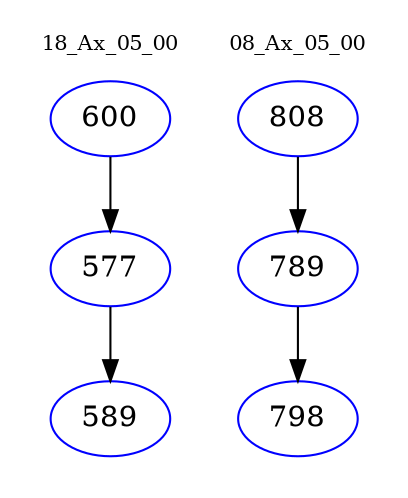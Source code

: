digraph{
subgraph cluster_0 {
color = white
label = "18_Ax_05_00";
fontsize=10;
T0_600 [label="600", color="blue"]
T0_600 -> T0_577 [color="black"]
T0_577 [label="577", color="blue"]
T0_577 -> T0_589 [color="black"]
T0_589 [label="589", color="blue"]
}
subgraph cluster_1 {
color = white
label = "08_Ax_05_00";
fontsize=10;
T1_808 [label="808", color="blue"]
T1_808 -> T1_789 [color="black"]
T1_789 [label="789", color="blue"]
T1_789 -> T1_798 [color="black"]
T1_798 [label="798", color="blue"]
}
}
